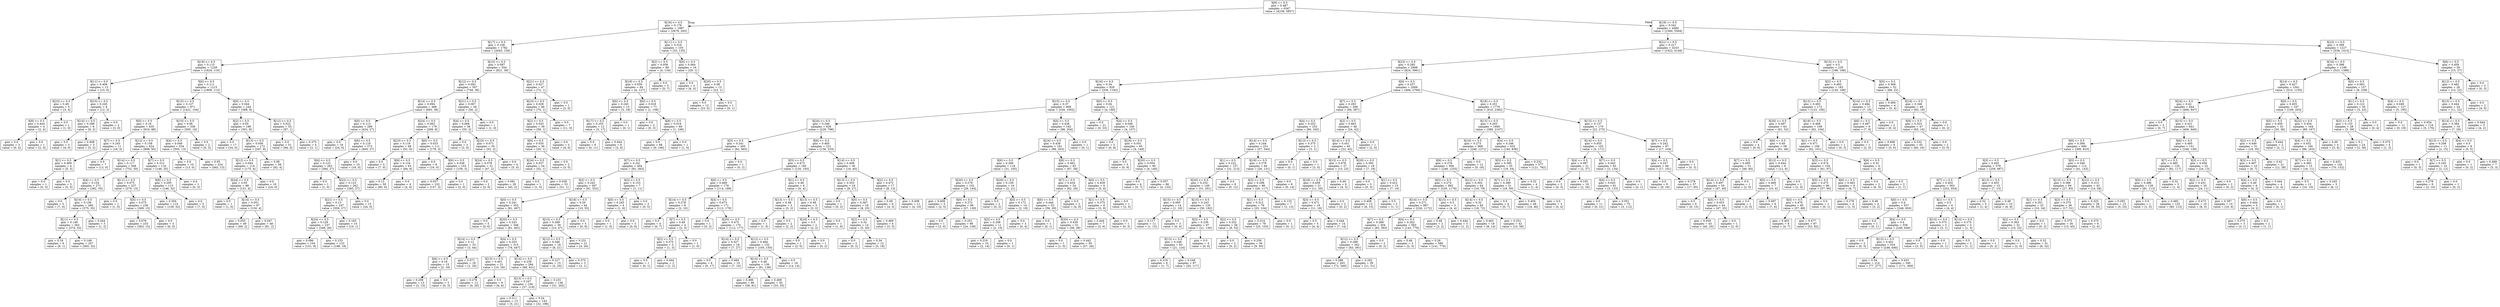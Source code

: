 digraph Tree {
node [shape=box] ;
0 [label="X[9] <= 0.5\ngini = 0.487\nsamples = 6347\nvalue = [4238, 5857]"] ;
1 [label="X[16] <= 0.5\ngini = 0.178\nsamples = 1887\nvalue = [2678, 293]"] ;
0 -> 1 [labeldistance=2.5, labelangle=45, headlabel="True"] ;
2 [label="X[17] <= 0.5\ngini = 0.106\nsamples = 1782\nvalue = [2645, 158]"] ;
1 -> 2 ;
3 [label="X[19] <= 0.5\ngini = 0.115\nsamples = 1228\nvalue = [1824, 119]"] ;
2 -> 3 ;
4 [label="X[11] <= 0.5\ngini = 0.408\nsamples = 13\nvalue = [15, 6]"] ;
3 -> 4 ;
5 [label="X[23] <= 0.5\ngini = 0.49\nsamples = 5\nvalue = [3, 4]"] ;
4 -> 5 ;
6 [label="X[8] <= 0.5\ngini = 0.444\nsamples = 4\nvalue = [2, 4]"] ;
5 -> 6 ;
7 [label="gini = 0.0\nsamples = 3\nvalue = [0, 4]"] ;
6 -> 7 ;
8 [label="gini = 0.0\nsamples = 1\nvalue = [2, 0]"] ;
6 -> 8 ;
9 [label="gini = 0.0\nsamples = 1\nvalue = [1, 0]"] ;
5 -> 9 ;
10 [label="X[15] <= 0.5\ngini = 0.245\nsamples = 8\nvalue = [12, 2]"] ;
4 -> 10 ;
11 [label="X[14] <= 0.5\ngini = 0.298\nsamples = 6\nvalue = [9, 2]"] ;
10 -> 11 ;
12 [label="gini = 0.0\nsamples = 3\nvalue = [4, 0]"] ;
11 -> 12 ;
13 [label="gini = 0.408\nsamples = 3\nvalue = [5, 2]"] ;
11 -> 13 ;
14 [label="gini = 0.0\nsamples = 2\nvalue = [3, 0]"] ;
10 -> 14 ;
15 [label="X[6] <= 0.5\ngini = 0.111\nsamples = 1215\nvalue = [1809, 113]"] ;
3 -> 15 ;
16 [label="X[15] <= 0.5\ngini = 0.127\nsamples = 971\nvalue = [1421, 104]"] ;
15 -> 16 ;
17 [label="X[0] <= 0.5\ngini = 0.16\nsamples = 635\nvalue = [916, 88]"] ;
16 -> 17 ;
18 [label="X[7] <= 0.5\ngini = 0.245\nsamples = 11\nvalue = [18, 3]"] ;
17 -> 18 ;
19 [label="X[1] <= 0.5\ngini = 0.469\nsamples = 4\nvalue = [5, 3]"] ;
18 -> 19 ;
20 [label="gini = 0.0\nsamples = 1\nvalue = [0, 3]"] ;
19 -> 20 ;
21 [label="gini = 0.0\nsamples = 3\nvalue = [5, 0]"] ;
19 -> 21 ;
22 [label="gini = 0.0\nsamples = 7\nvalue = [13, 0]"] ;
18 -> 22 ;
23 [label="X[12] <= 0.5\ngini = 0.158\nsamples = 624\nvalue = [898, 85]"] ;
17 -> 23 ;
24 [label="X[14] <= 0.5\ngini = 0.117\nsamples = 508\nvalue = [752, 50]"] ;
23 -> 24 ;
25 [label="X[4] <= 0.5\ngini = 0.154\nsamples = 271\nvalue = [382, 35]"] ;
24 -> 25 ;
26 [label="gini = 0.0\nsamples = 5\nvalue = [7, 0]"] ;
25 -> 26 ;
27 [label="X[10] <= 0.5\ngini = 0.156\nsamples = 266\nvalue = [375, 35]"] ;
25 -> 27 ;
28 [label="X[11] <= 0.5\ngini = 0.149\nsamples = 263\nvalue = [374, 33]"] ;
27 -> 28 ;
29 [label="gini = 0.18\nsamples = 6\nvalue = [9, 1]"] ;
28 -> 29 ;
30 [label="gini = 0.148\nsamples = 257\nvalue = [365, 32]"] ;
28 -> 30 ;
31 [label="gini = 0.444\nsamples = 3\nvalue = [1, 2]"] ;
27 -> 31 ;
32 [label="X[11] <= 0.5\ngini = 0.075\nsamples = 237\nvalue = [370, 15]"] ;
24 -> 32 ;
33 [label="gini = 0.0\nsamples = 1\nvalue = [1, 0]"] ;
32 -> 33 ;
34 [label="X[5] <= 0.5\ngini = 0.075\nsamples = 236\nvalue = [369, 15]"] ;
32 -> 34 ;
35 [label="gini = 0.076\nsamples = 233\nvalue = [363, 15]"] ;
34 -> 35 ;
36 [label="gini = 0.0\nsamples = 3\nvalue = [6, 0]"] ;
34 -> 36 ;
37 [label="X[7] <= 0.5\ngini = 0.312\nsamples = 116\nvalue = [146, 35]"] ;
23 -> 37 ;
38 [label="X[8] <= 0.5\ngini = 0.295\nsamples = 115\nvalue = [146, 32]"] ;
37 -> 38 ;
39 [label="gini = 0.304\nsamples = 110\nvalue = [139, 32]"] ;
38 -> 39 ;
40 [label="gini = 0.0\nsamples = 5\nvalue = [7, 0]"] ;
38 -> 40 ;
41 [label="gini = 0.0\nsamples = 1\nvalue = [0, 3]"] ;
37 -> 41 ;
42 [label="X[10] <= 0.5\ngini = 0.06\nsamples = 336\nvalue = [505, 16]"] ;
16 -> 42 ;
43 [label="X[4] <= 0.5\ngini = 0.049\nsamples = 334\nvalue = [505, 13]"] ;
42 -> 43 ;
44 [label="gini = 0.0\nsamples = 10\nvalue = [13, 0]"] ;
43 -> 44 ;
45 [label="gini = 0.05\nsamples = 324\nvalue = [492, 13]"] ;
43 -> 45 ;
46 [label="gini = 0.0\nsamples = 2\nvalue = [0, 3]"] ;
42 -> 46 ;
47 [label="X[0] <= 0.5\ngini = 0.044\nsamples = 244\nvalue = [388, 9]"] ;
15 -> 47 ;
48 [label="X[2] <= 0.5\ngini = 0.05\nsamples = 189\nvalue = [301, 8]"] ;
47 -> 48 ;
49 [label="gini = 0.0\nsamples = 17\nvalue = [34, 0]"] ;
48 -> 49 ;
50 [label="X[13] <= 0.5\ngini = 0.056\nsamples = 172\nvalue = [267, 8]"] ;
48 -> 50 ;
51 [label="X[12] <= 0.5\ngini = 0.044\nsamples = 114\nvalue = [175, 4]"] ;
50 -> 51 ;
52 [label="X[24] <= 0.5\ngini = 0.05\nsamples = 98\nvalue = [151, 4]"] ;
51 -> 52 ;
53 [label="gini = 0.0\nsamples = 1\nvalue = [1, 0]"] ;
52 -> 53 ;
54 [label="X[14] <= 0.5\ngini = 0.051\nsamples = 97\nvalue = [150, 4]"] ;
52 -> 54 ;
55 [label="gini = 0.055\nsamples = 49\nvalue = [69, 2]"] ;
54 -> 55 ;
56 [label="gini = 0.047\nsamples = 48\nvalue = [81, 2]"] ;
54 -> 56 ;
57 [label="gini = 0.0\nsamples = 16\nvalue = [24, 0]"] ;
51 -> 57 ;
58 [label="gini = 0.08\nsamples = 58\nvalue = [92, 4]"] ;
50 -> 58 ;
59 [label="X[12] <= 0.5\ngini = 0.022\nsamples = 55\nvalue = [87, 1]"] ;
47 -> 59 ;
60 [label="gini = 0.0\nsamples = 51\nvalue = [84, 0]"] ;
59 -> 60 ;
61 [label="gini = 0.375\nsamples = 4\nvalue = [3, 1]"] ;
59 -> 61 ;
62 [label="X[15] <= 0.5\ngini = 0.087\nsamples = 554\nvalue = [821, 39]"] ;
2 -> 62 ;
63 [label="X[12] <= 0.5\ngini = 0.092\nsamples = 507\nvalue = [749, 38]"] ;
62 -> 63 ;
64 [label="X[14] <= 0.5\ngini = 0.094\nsamples = 468\nvalue = [693, 36]"] ;
63 -> 64 ;
65 [label="X[0] <= 0.5\ngini = 0.113\nsamples = 289\nvalue = [424, 27]"] ;
64 -> 65 ;
66 [label="gini = 0.0\nsamples = 16\nvalue = [24, 0]"] ;
65 -> 66 ;
67 [label="X[6] <= 0.5\ngini = 0.118\nsamples = 273\nvalue = [400, 27]"] ;
65 -> 67 ;
68 [label="X[4] <= 0.5\ngini = 0.123\nsamples = 263\nvalue = [384, 27]"] ;
67 -> 68 ;
69 [label="gini = 0.0\nsamples = 1\nvalue = [1, 0]"] ;
68 -> 69 ;
70 [label="X[22] <= 0.5\ngini = 0.123\nsamples = 262\nvalue = [383, 27]"] ;
68 -> 70 ;
71 [label="X[21] <= 0.5\ngini = 0.13\nsamples = 247\nvalue = [359, 27]"] ;
70 -> 71 ;
72 [label="X[24] <= 0.5\ngini = 0.129\nsamples = 237\nvalue = [349, 26]"] ;
71 -> 72 ;
73 [label="gini = 0.096\nsamples = 104\nvalue = [151, 8]"] ;
72 -> 73 ;
74 [label="gini = 0.153\nsamples = 133\nvalue = [198, 18]"] ;
72 -> 74 ;
75 [label="gini = 0.165\nsamples = 10\nvalue = [10, 1]"] ;
71 -> 75 ;
76 [label="gini = 0.0\nsamples = 15\nvalue = [24, 0]"] ;
70 -> 76 ;
77 [label="gini = 0.0\nsamples = 10\nvalue = [16, 0]"] ;
67 -> 77 ;
78 [label="X[24] <= 0.5\ngini = 0.063\nsamples = 179\nvalue = [269, 9]"] ;
64 -> 78 ;
79 [label="X[23] <= 0.5\ngini = 0.116\nsamples = 68\nvalue = [91, 6]"] ;
78 -> 79 ;
80 [label="gini = 0.0\nsamples = 5\nvalue = [7, 0]"] ;
79 -> 80 ;
81 [label="X[6] <= 0.5\ngini = 0.124\nsamples = 63\nvalue = [84, 6]"] ;
79 -> 81 ;
82 [label="gini = 0.13\nsamples = 59\nvalue = [80, 6]"] ;
81 -> 82 ;
83 [label="gini = 0.0\nsamples = 4\nvalue = [4, 0]"] ;
81 -> 83 ;
84 [label="X[0] <= 0.5\ngini = 0.033\nsamples = 111\nvalue = [178, 3]"] ;
78 -> 84 ;
85 [label="gini = 0.0\nsamples = 8\nvalue = [19, 0]"] ;
84 -> 85 ;
86 [label="X[6] <= 0.5\ngini = 0.036\nsamples = 103\nvalue = [159, 3]"] ;
84 -> 86 ;
87 [label="gini = 0.037\nsamples = 102\nvalue = [157, 3]"] ;
86 -> 87 ;
88 [label="gini = 0.0\nsamples = 1\nvalue = [2, 0]"] ;
86 -> 88 ;
89 [label="X[21] <= 0.5\ngini = 0.067\nsamples = 39\nvalue = [56, 2]"] ;
63 -> 89 ;
90 [label="X[4] <= 0.5\ngini = 0.068\nsamples = 38\nvalue = [55, 2]"] ;
89 -> 90 ;
91 [label="gini = 0.0\nsamples = 3\nvalue = [3, 0]"] ;
90 -> 91 ;
92 [label="X[23] <= 0.5\ngini = 0.071\nsamples = 35\nvalue = [52, 2]"] ;
90 -> 92 ;
93 [label="X[24] <= 0.5\ngini = 0.078\nsamples = 31\nvalue = [47, 2]"] ;
92 -> 93 ;
94 [label="gini = 0.0\nsamples = 2\nvalue = [2, 0]"] ;
93 -> 94 ;
95 [label="gini = 0.081\nsamples = 29\nvalue = [45, 2]"] ;
93 -> 95 ;
96 [label="gini = 0.0\nsamples = 4\nvalue = [5, 0]"] ;
92 -> 96 ;
97 [label="gini = 0.0\nsamples = 1\nvalue = [1, 0]"] ;
89 -> 97 ;
98 [label="X[21] <= 0.5\ngini = 0.027\nsamples = 47\nvalue = [72, 1]"] ;
62 -> 98 ;
99 [label="X[23] <= 0.5\ngini = 0.028\nsamples = 46\nvalue = [70, 1]"] ;
98 -> 99 ;
100 [label="X[2] <= 0.5\ngini = 0.033\nsamples = 39\nvalue = [59, 1]"] ;
99 -> 100 ;
101 [label="X[6] <= 0.5\ngini = 0.035\nsamples = 36\nvalue = [55, 1]"] ;
100 -> 101 ;
102 [label="X[24] <= 0.5\ngini = 0.037\nsamples = 34\nvalue = [52, 1]"] ;
101 -> 102 ;
103 [label="gini = 0.0\nsamples = 1\nvalue = [1, 0]"] ;
102 -> 103 ;
104 [label="gini = 0.038\nsamples = 33\nvalue = [51, 1]"] ;
102 -> 104 ;
105 [label="gini = 0.0\nsamples = 2\nvalue = [3, 0]"] ;
101 -> 105 ;
106 [label="gini = 0.0\nsamples = 3\nvalue = [4, 0]"] ;
100 -> 106 ;
107 [label="gini = 0.0\nsamples = 7\nvalue = [11, 0]"] ;
99 -> 107 ;
108 [label="gini = 0.0\nsamples = 1\nvalue = [2, 0]"] ;
98 -> 108 ;
109 [label="X[11] <= 0.5\ngini = 0.316\nsamples = 105\nvalue = [33, 135]"] ;
1 -> 109 ;
110 [label="X[2] <= 0.5\ngini = 0.056\nsamples = 89\nvalue = [4, 134]"] ;
109 -> 110 ;
111 [label="X[19] <= 0.5\ngini = 0.059\nsamples = 84\nvalue = [4, 127]"] ;
110 -> 111 ;
112 [label="X[6] <= 0.5\ngini = 0.245\nsamples = 13\nvalue = [3, 18]"] ;
111 -> 112 ;
113 [label="X[17] <= 0.5\ngini = 0.255\nsamples = 12\nvalue = [3, 17]"] ;
112 -> 113 ;
114 [label="gini = 0.0\nsamples = 6\nvalue = [0, 11]"] ;
113 -> 114 ;
115 [label="gini = 0.444\nsamples = 6\nvalue = [3, 6]"] ;
113 -> 115 ;
116 [label="gini = 0.0\nsamples = 1\nvalue = [0, 1]"] ;
112 -> 116 ;
117 [label="X[0] <= 0.5\ngini = 0.018\nsamples = 71\nvalue = [1, 109]"] ;
111 -> 117 ;
118 [label="gini = 0.0\nsamples = 2\nvalue = [0, 3]"] ;
117 -> 118 ;
119 [label="X[8] <= 0.5\ngini = 0.019\nsamples = 69\nvalue = [1, 106]"] ;
117 -> 119 ;
120 [label="gini = 0.0\nsamples = 68\nvalue = [0, 106]"] ;
119 -> 120 ;
121 [label="gini = 0.0\nsamples = 1\nvalue = [1, 0]"] ;
119 -> 121 ;
122 [label="gini = 0.0\nsamples = 5\nvalue = [0, 7]"] ;
110 -> 122 ;
123 [label="X[0] <= 0.5\ngini = 0.064\nsamples = 16\nvalue = [29, 1]"] ;
109 -> 123 ;
124 [label="gini = 0.0\nsamples = 3\nvalue = [6, 0]"] ;
123 -> 124 ;
125 [label="X[20] <= 0.5\ngini = 0.08\nsamples = 13\nvalue = [23, 1]"] ;
123 -> 125 ;
126 [label="gini = 0.0\nsamples = 12\nvalue = [23, 0]"] ;
125 -> 126 ;
127 [label="gini = 0.0\nsamples = 1\nvalue = [0, 1]"] ;
125 -> 127 ;
128 [label="X[19] <= 0.5\ngini = 0.342\nsamples = 4460\nvalue = [1560, 5564]"] ;
0 -> 128 [labeldistance=2.5, labelangle=-45, headlabel="False"] ;
129 [label="X[21] <= 0.5\ngini = 0.317\nsamples = 3233\nvalue = [1022, 4149]"] ;
128 -> 129 ;
130 [label="X[23] <= 0.5\ngini = 0.285\nsamples = 2998\nvalue = [824, 3961]"] ;
129 -> 130 ;
131 [label="X[16] <= 0.5\ngini = 0.34\nsamples = 929\nvalue = [330, 1192]"] ;
130 -> 131 ;
132 [label="X[15] <= 0.5\ngini = 0.37\nsamples = 808\nvalue = [326, 1002]"] ;
131 -> 132 ;
133 [label="X[24] <= 0.5\ngini = 0.346\nsamples = 626\nvalue = [228, 798]"] ;
132 -> 133 ;
134 [label="X[5] <= 0.5\ngini = 0.241\nsamples = 405\nvalue = [92, 565]"] ;
133 -> 134 ;
135 [label="X[7] <= 0.5\ngini = 0.241\nsamples = 404\nvalue = [92, 563]"] ;
134 -> 135 ;
136 [label="X[2] <= 0.5\ngini = 0.243\nsamples = 397\nvalue = [91, 552]"] ;
135 -> 136 ;
137 [label="X[0] <= 0.5\ngini = 0.241\nsamples = 353\nvalue = [81, 497]"] ;
136 -> 137 ;
138 [label="gini = 0.0\nsamples = 5\nvalue = [0, 6]"] ;
137 -> 138 ;
139 [label="X[20] <= 0.5\ngini = 0.243\nsamples = 348\nvalue = [81, 491]"] ;
137 -> 139 ;
140 [label="X[14] <= 0.5\ngini = 0.12\nsamples = 33\nvalue = [3, 44]"] ;
139 -> 140 ;
141 [label="X[6] <= 0.5\ngini = 0.18\nsamples = 15\nvalue = [2, 18]"] ;
140 -> 141 ;
142 [label="gini = 0.208\nsamples = 13\nvalue = [2, 15]"] ;
141 -> 142 ;
143 [label="gini = 0.0\nsamples = 2\nvalue = [0, 3]"] ;
141 -> 143 ;
144 [label="gini = 0.071\nsamples = 18\nvalue = [1, 26]"] ;
140 -> 144 ;
145 [label="X[4] <= 0.5\ngini = 0.253\nsamples = 315\nvalue = [78, 447]"] ;
139 -> 145 ;
146 [label="X[13] <= 0.5\ngini = 0.401\nsamples = 21\nvalue = [10, 26]"] ;
145 -> 146 ;
147 [label="gini = 0.278\nsamples = 12\nvalue = [4, 20]"] ;
146 -> 147 ;
148 [label="gini = 0.5\nsamples = 9\nvalue = [6, 6]"] ;
146 -> 148 ;
149 [label="X[14] <= 0.5\ngini = 0.239\nsamples = 294\nvalue = [68, 421]"] ;
145 -> 149 ;
150 [label="X[13] <= 0.5\ngini = 0.247\nsamples = 156\nvalue = [37, 219]"] ;
149 -> 150 ;
151 [label="gini = 0.311\nsamples = 13\nvalue = [5, 21]"] ;
150 -> 151 ;
152 [label="gini = 0.24\nsamples = 143\nvalue = [32, 198]"] ;
150 -> 152 ;
153 [label="gini = 0.231\nsamples = 138\nvalue = [31, 202]"] ;
149 -> 153 ;
154 [label="X[18] <= 0.5\ngini = 0.26\nsamples = 44\nvalue = [10, 55]"] ;
136 -> 154 ;
155 [label="X[13] <= 0.5\ngini = 0.289\nsamples = 39\nvalue = [10, 47]"] ;
154 -> 155 ;
156 [label="X[12] <= 0.5\ngini = 0.346\nsamples = 18\nvalue = [6, 21]"] ;
155 -> 156 ;
157 [label="gini = 0.227\nsamples = 15\nvalue = [3, 20]"] ;
156 -> 157 ;
158 [label="gini = 0.375\nsamples = 3\nvalue = [3, 1]"] ;
156 -> 158 ;
159 [label="gini = 0.231\nsamples = 21\nvalue = [4, 26]"] ;
155 -> 159 ;
160 [label="gini = 0.0\nsamples = 5\nvalue = [0, 8]"] ;
154 -> 160 ;
161 [label="X[3] <= 0.5\ngini = 0.153\nsamples = 7\nvalue = [1, 11]"] ;
135 -> 161 ;
162 [label="X[0] <= 0.5\ngini = 0.245\nsamples = 4\nvalue = [1, 6]"] ;
161 -> 162 ;
163 [label="gini = 0.0\nsamples = 1\nvalue = [1, 0]"] ;
162 -> 163 ;
164 [label="gini = 0.0\nsamples = 3\nvalue = [0, 6]"] ;
162 -> 164 ;
165 [label="gini = 0.0\nsamples = 3\nvalue = [0, 5]"] ;
161 -> 165 ;
166 [label="gini = 0.0\nsamples = 1\nvalue = [0, 2]"] ;
134 -> 166 ;
167 [label="X[6] <= 0.5\ngini = 0.465\nsamples = 221\nvalue = [136, 233]"] ;
133 -> 167 ;
168 [label="X[5] <= 0.5\ngini = 0.473\nsamples = 185\nvalue = [120, 193]"] ;
167 -> 168 ;
169 [label="X[0] <= 0.5\ngini = 0.469\nsamples = 179\nvalue = [114, 189]"] ;
168 -> 169 ;
170 [label="X[14] <= 0.5\ngini = 0.278\nsamples = 8\nvalue = [2, 10]"] ;
169 -> 170 ;
171 [label="gini = 0.0\nsamples = 4\nvalue = [0, 7]"] ;
170 -> 171 ;
172 [label="X[7] <= 0.5\ngini = 0.48\nsamples = 4\nvalue = [2, 3]"] ;
170 -> 172 ;
173 [label="X[2] <= 0.5\ngini = 0.375\nsamples = 3\nvalue = [1, 3]"] ;
172 -> 173 ;
174 [label="gini = 0.0\nsamples = 1\nvalue = [0, 1]"] ;
173 -> 174 ;
175 [label="gini = 0.444\nsamples = 2\nvalue = [1, 2]"] ;
173 -> 175 ;
176 [label="gini = 0.0\nsamples = 1\nvalue = [1, 0]"] ;
172 -> 176 ;
177 [label="X[4] <= 0.5\ngini = 0.473\nsamples = 171\nvalue = [112, 179]"] ;
169 -> 177 ;
178 [label="gini = 0.0\nsamples = 1\nvalue = [0, 2]"] ;
177 -> 178 ;
179 [label="X[20] <= 0.5\ngini = 0.475\nsamples = 170\nvalue = [112, 177]"] ;
177 -> 179 ;
180 [label="X[14] <= 0.5\ngini = 0.327\nsamples = 18\nvalue = [7, 27]"] ;
179 -> 180 ;
181 [label="gini = 0.0\nsamples = 8\nvalue = [0, 17]"] ;
180 -> 181 ;
182 [label="gini = 0.484\nsamples = 10\nvalue = [7, 10]"] ;
180 -> 182 ;
183 [label="X[12] <= 0.5\ngini = 0.484\nsamples = 152\nvalue = [105, 150]"] ;
179 -> 183 ;
184 [label="X[14] <= 0.5\ngini = 0.48\nsamples = 136\nvalue = [91, 136]"] ;
183 -> 184 ;
185 [label="gini = 0.486\nsamples = 86\nvalue = [58, 81]"] ;
184 -> 185 ;
186 [label="gini = 0.469\nsamples = 50\nvalue = [33, 55]"] ;
184 -> 186 ;
187 [label="gini = 0.5\nsamples = 16\nvalue = [14, 14]"] ;
183 -> 187 ;
188 [label="X[1] <= 0.5\ngini = 0.48\nsamples = 6\nvalue = [6, 4]"] ;
168 -> 188 ;
189 [label="X[13] <= 0.5\ngini = 0.48\nsamples = 3\nvalue = [3, 2]"] ;
188 -> 189 ;
190 [label="gini = 0.0\nsamples = 1\nvalue = [1, 0]"] ;
189 -> 190 ;
191 [label="gini = 0.5\nsamples = 2\nvalue = [2, 2]"] ;
189 -> 191 ;
192 [label="X[13] <= 0.5\ngini = 0.48\nsamples = 3\nvalue = [3, 2]"] ;
188 -> 192 ;
193 [label="X[18] <= 0.5\ngini = 0.5\nsamples = 2\nvalue = [2, 2]"] ;
192 -> 193 ;
194 [label="gini = 0.0\nsamples = 1\nvalue = [2, 0]"] ;
193 -> 194 ;
195 [label="gini = 0.0\nsamples = 1\nvalue = [0, 2]"] ;
193 -> 195 ;
196 [label="gini = 0.0\nsamples = 1\nvalue = [1, 0]"] ;
192 -> 196 ;
197 [label="X[14] <= 0.5\ngini = 0.408\nsamples = 36\nvalue = [16, 40]"] ;
167 -> 197 ;
198 [label="X[13] <= 0.5\ngini = 0.353\nsamples = 19\nvalue = [8, 27]"] ;
197 -> 198 ;
199 [label="gini = 0.0\nsamples = 1\nvalue = [0, 2]"] ;
198 -> 199 ;
200 [label="X[0] <= 0.5\ngini = 0.367\nsamples = 18\nvalue = [8, 25]"] ;
198 -> 200 ;
201 [label="X[2] <= 0.5\ngini = 0.32\nsamples = 14\nvalue = [5, 20]"] ;
200 -> 201 ;
202 [label="gini = 0.0\nsamples = 2\nvalue = [0, 2]"] ;
201 -> 202 ;
203 [label="gini = 0.34\nsamples = 12\nvalue = [5, 18]"] ;
201 -> 203 ;
204 [label="gini = 0.469\nsamples = 4\nvalue = [3, 5]"] ;
200 -> 204 ;
205 [label="X[2] <= 0.5\ngini = 0.472\nsamples = 17\nvalue = [8, 13]"] ;
197 -> 205 ;
206 [label="gini = 0.49\nsamples = 6\nvalue = [4, 3]"] ;
205 -> 206 ;
207 [label="gini = 0.408\nsamples = 11\nvalue = [4, 10]"] ;
205 -> 207 ;
208 [label="X[5] <= 0.5\ngini = 0.438\nsamples = 182\nvalue = [98, 204]"] ;
132 -> 208 ;
209 [label="X[24] <= 0.5\ngini = 0.439\nsamples = 181\nvalue = [98, 203]"] ;
208 -> 209 ;
210 [label="X[6] <= 0.5\ngini = 0.266\nsamples = 118\nvalue = [31, 165]"] ;
209 -> 210 ;
211 [label="X[20] <= 0.5\ngini = 0.279\nsamples = 102\nvalue = [29, 144]"] ;
210 -> 211 ;
212 [label="gini = 0.408\nsamples = 3\nvalue = [2, 5]"] ;
211 -> 212 ;
213 [label="X[0] <= 0.5\ngini = 0.272\nsamples = 99\nvalue = [27, 139]"] ;
211 -> 213 ;
214 [label="gini = 0.0\nsamples = 1\nvalue = [3, 0]"] ;
213 -> 214 ;
215 [label="gini = 0.251\nsamples = 98\nvalue = [24, 139]"] ;
213 -> 215 ;
216 [label="X[20] <= 0.5\ngini = 0.159\nsamples = 16\nvalue = [2, 21]"] ;
210 -> 216 ;
217 [label="gini = 0.0\nsamples = 2\nvalue = [0, 2]"] ;
216 -> 217 ;
218 [label="X[0] <= 0.5\ngini = 0.172\nsamples = 14\nvalue = [2, 19]"] ;
216 -> 218 ;
219 [label="X[3] <= 0.5\ngini = 0.208\nsamples = 11\nvalue = [2, 15]"] ;
218 -> 219 ;
220 [label="gini = 0.219\nsamples = 10\nvalue = [2, 14]"] ;
219 -> 220 ;
221 [label="gini = 0.0\nsamples = 1\nvalue = [0, 1]"] ;
219 -> 221 ;
222 [label="gini = 0.0\nsamples = 3\nvalue = [0, 4]"] ;
218 -> 222 ;
223 [label="X[6] <= 0.5\ngini = 0.462\nsamples = 63\nvalue = [67, 38]"] ;
209 -> 223 ;
224 [label="X[7] <= 0.5\ngini = 0.434\nsamples = 54\nvalue = [62, 29]"] ;
223 -> 224 ;
225 [label="X[0] <= 0.5\ngini = 0.444\nsamples = 52\nvalue = [58, 29]"] ;
224 -> 225 ;
226 [label="gini = 0.0\nsamples = 1\nvalue = [0, 1]"] ;
225 -> 226 ;
227 [label="X[20] <= 0.5\ngini = 0.439\nsamples = 51\nvalue = [58, 28]"] ;
225 -> 227 ;
228 [label="gini = 0.0\nsamples = 1\nvalue = [1, 0]"] ;
227 -> 228 ;
229 [label="gini = 0.442\nsamples = 50\nvalue = [57, 28]"] ;
227 -> 229 ;
230 [label="gini = 0.0\nsamples = 2\nvalue = [4, 0]"] ;
224 -> 230 ;
231 [label="X[0] <= 0.5\ngini = 0.459\nsamples = 9\nvalue = [5, 9]"] ;
223 -> 231 ;
232 [label="X[1] <= 0.5\ngini = 0.375\nsamples = 8\nvalue = [3, 9]"] ;
231 -> 232 ;
233 [label="gini = 0.444\nsamples = 7\nvalue = [3, 6]"] ;
232 -> 233 ;
234 [label="gini = 0.0\nsamples = 1\nvalue = [0, 3]"] ;
232 -> 234 ;
235 [label="gini = 0.0\nsamples = 1\nvalue = [2, 0]"] ;
231 -> 235 ;
236 [label="gini = 0.0\nsamples = 1\nvalue = [0, 1]"] ;
208 -> 236 ;
237 [label="X[0] <= 0.5\ngini = 0.04\nsamples = 121\nvalue = [4, 190]"] ;
131 -> 237 ;
238 [label="gini = 0.0\nsamples = 21\nvalue = [0, 33]"] ;
237 -> 238 ;
239 [label="X[4] <= 0.5\ngini = 0.048\nsamples = 100\nvalue = [4, 157]"] ;
237 -> 239 ;
240 [label="gini = 0.0\nsamples = 5\nvalue = [0, 8]"] ;
239 -> 240 ;
241 [label="X[24] <= 0.5\ngini = 0.051\nsamples = 95\nvalue = [4, 149]"] ;
239 -> 241 ;
242 [label="gini = 0.0\nsamples = 5\nvalue = [0, 9]"] ;
241 -> 242 ;
243 [label="X[20] <= 0.5\ngini = 0.054\nsamples = 90\nvalue = [4, 140]"] ;
241 -> 243 ;
244 [label="gini = 0.0\nsamples = 4\nvalue = [0, 7]"] ;
243 -> 244 ;
245 [label="gini = 0.057\nsamples = 86\nvalue = [4, 133]"] ;
243 -> 245 ;
246 [label="X[0] <= 0.5\ngini = 0.257\nsamples = 2069\nvalue = [494, 2769]"] ;
130 -> 246 ;
247 [label="X[7] <= 0.5\ngini = 0.293\nsamples = 299\nvalue = [84, 387]"] ;
246 -> 247 ;
248 [label="X[4] <= 0.5\ngini = 0.252\nsamples = 253\nvalue = [60, 345]"] ;
247 -> 248 ;
249 [label="X[14] <= 0.5\ngini = 0.244\nsamples = 251\nvalue = [57, 344]"] ;
248 -> 249 ;
250 [label="X[1] <= 0.5\ngini = 0.222\nsamples = 157\nvalue = [31, 213]"] ;
249 -> 250 ;
251 [label="X[20] <= 0.5\ngini = 0.232\nsamples = 149\nvalue = [31, 201]"] ;
250 -> 251 ;
252 [label="X[15] <= 0.5\ngini = 0.095\nsamples = 14\nvalue = [1, 19]"] ;
251 -> 252 ;
253 [label="gini = 0.117\nsamples = 11\nvalue = [1, 15]"] ;
252 -> 253 ;
254 [label="gini = 0.0\nsamples = 3\nvalue = [0, 4]"] ;
252 -> 254 ;
255 [label="X[15] <= 0.5\ngini = 0.243\nsamples = 135\nvalue = [30, 182]"] ;
251 -> 255 ;
256 [label="X[3] <= 0.5\ngini = 0.239\nsamples = 97\nvalue = [21, 130]"] ;
255 -> 256 ;
257 [label="X[13] <= 0.5\ngini = 0.248\nsamples = 93\nvalue = [21, 124]"] ;
256 -> 257 ;
258 [label="gini = 0.219\nsamples = 6\nvalue = [1, 7]"] ;
257 -> 258 ;
259 [label="gini = 0.249\nsamples = 87\nvalue = [20, 117]"] ;
257 -> 259 ;
260 [label="gini = 0.0\nsamples = 4\nvalue = [0, 6]"] ;
256 -> 260 ;
261 [label="X[2] <= 0.5\ngini = 0.252\nsamples = 38\nvalue = [9, 52]"] ;
255 -> 261 ;
262 [label="gini = 0.0\nsamples = 2\nvalue = [0, 2]"] ;
261 -> 262 ;
263 [label="gini = 0.259\nsamples = 36\nvalue = [9, 50]"] ;
261 -> 263 ;
264 [label="gini = 0.0\nsamples = 8\nvalue = [0, 12]"] ;
250 -> 264 ;
265 [label="X[18] <= 0.5\ngini = 0.276\nsamples = 94\nvalue = [26, 131]"] ;
249 -> 265 ;
266 [label="X[3] <= 0.5\ngini = 0.298\nsamples = 86\nvalue = [26, 117]"] ;
265 -> 266 ;
267 [label="X[1] <= 0.5\ngini = 0.312\nsamples = 79\nvalue = [25, 104]"] ;
266 -> 267 ;
268 [label="gini = 0.314\nsamples = 78\nvalue = [25, 103]"] ;
267 -> 268 ;
269 [label="gini = 0.0\nsamples = 1\nvalue = [0, 1]"] ;
267 -> 269 ;
270 [label="gini = 0.133\nsamples = 7\nvalue = [1, 13]"] ;
266 -> 270 ;
271 [label="gini = 0.0\nsamples = 8\nvalue = [0, 14]"] ;
265 -> 271 ;
272 [label="X[13] <= 0.5\ngini = 0.375\nsamples = 2\nvalue = [3, 1]"] ;
248 -> 272 ;
273 [label="gini = 0.0\nsamples = 1\nvalue = [0, 1]"] ;
272 -> 273 ;
274 [label="gini = 0.0\nsamples = 1\nvalue = [3, 0]"] ;
272 -> 274 ;
275 [label="X[2] <= 0.5\ngini = 0.463\nsamples = 46\nvalue = [24, 42]"] ;
247 -> 275 ;
276 [label="X[14] <= 0.5\ngini = 0.451\nsamples = 45\nvalue = [22, 42]"] ;
275 -> 276 ;
277 [label="X[15] <= 0.5\ngini = 0.478\nsamples = 27\nvalue = [15, 23]"] ;
276 -> 277 ;
278 [label="X[18] <= 0.5\ngini = 0.458\nsamples = 21\nvalue = [11, 20]"] ;
277 -> 278 ;
279 [label="X[3] <= 0.5\ngini = 0.471\nsamples = 19\nvalue = [11, 18]"] ;
278 -> 279 ;
280 [label="gini = 0.5\nsamples = 5\nvalue = [4, 4]"] ;
279 -> 280 ;
281 [label="gini = 0.444\nsamples = 14\nvalue = [7, 14]"] ;
279 -> 281 ;
282 [label="gini = 0.0\nsamples = 2\nvalue = [0, 2]"] ;
278 -> 282 ;
283 [label="gini = 0.49\nsamples = 6\nvalue = [4, 3]"] ;
277 -> 283 ;
284 [label="X[20] <= 0.5\ngini = 0.393\nsamples = 18\nvalue = [7, 19]"] ;
276 -> 284 ;
285 [label="gini = 0.0\nsamples = 3\nvalue = [0, 3]"] ;
284 -> 285 ;
286 [label="X[1] <= 0.5\ngini = 0.423\nsamples = 15\nvalue = [7, 16]"] ;
284 -> 286 ;
287 [label="gini = 0.408\nsamples = 13\nvalue = [6, 15]"] ;
286 -> 287 ;
288 [label="gini = 0.5\nsamples = 2\nvalue = [1, 1]"] ;
286 -> 288 ;
289 [label="gini = 0.0\nsamples = 1\nvalue = [2, 0]"] ;
275 -> 289 ;
290 [label="X[18] <= 0.5\ngini = 0.251\nsamples = 1770\nvalue = [410, 2382]"] ;
246 -> 290 ;
291 [label="X[13] <= 0.5\ngini = 0.263\nsamples = 1600\nvalue = [388, 2107]"] ;
290 -> 291 ;
292 [label="X[16] <= 0.5\ngini = 0.273\nsamples = 968\nvalue = [248, 1271]"] ;
291 -> 292 ;
293 [label="X[6] <= 0.5\ngini = 0.276\nsamples = 956\nvalue = [248, 1255]"] ;
292 -> 293 ;
294 [label="X[5] <= 0.5\ngini = 0.274\nsamples = 892\nvalue = [230, 1176]"] ;
293 -> 294 ;
295 [label="X[14] <= 0.5\ngini = 0.271\nsamples = 887\nvalue = [226, 1172]"] ;
294 -> 295 ;
296 [label="X[7] <= 0.5\ngini = 0.288\nsamples = 304\nvalue = [83, 393]"] ;
295 -> 296 ;
297 [label="X[12] <= 0.5\ngini = 0.289\nsamples = 302\nvalue = [83, 391]"] ;
296 -> 297 ;
298 [label="gini = 0.288\nsamples = 263\nvalue = [72, 340]"] ;
297 -> 298 ;
299 [label="gini = 0.292\nsamples = 39\nvalue = [11, 51]"] ;
297 -> 299 ;
300 [label="gini = 0.0\nsamples = 2\nvalue = [0, 2]"] ;
296 -> 300 ;
301 [label="X[4] <= 0.5\ngini = 0.262\nsamples = 583\nvalue = [143, 779]"] ;
295 -> 301 ;
302 [label="gini = 0.48\nsamples = 3\nvalue = [2, 3]"] ;
301 -> 302 ;
303 [label="gini = 0.26\nsamples = 580\nvalue = [141, 776]"] ;
301 -> 303 ;
304 [label="X[15] <= 0.5\ngini = 0.5\nsamples = 5\nvalue = [4, 4]"] ;
294 -> 304 ;
305 [label="gini = 0.48\nsamples = 2\nvalue = [3, 2]"] ;
304 -> 305 ;
306 [label="gini = 0.444\nsamples = 3\nvalue = [1, 2]"] ;
304 -> 306 ;
307 [label="X[12] <= 0.5\ngini = 0.302\nsamples = 64\nvalue = [18, 79]"] ;
293 -> 307 ;
308 [label="X[14] <= 0.5\ngini = 0.32\nsamples = 60\nvalue = [18, 72]"] ;
307 -> 308 ;
309 [label="gini = 0.463\nsamples = 18\nvalue = [8, 14]"] ;
308 -> 309 ;
310 [label="gini = 0.251\nsamples = 42\nvalue = [10, 58]"] ;
308 -> 310 ;
311 [label="gini = 0.0\nsamples = 4\nvalue = [0, 7]"] ;
307 -> 311 ;
312 [label="gini = 0.0\nsamples = 12\nvalue = [0, 16]"] ;
292 -> 312 ;
313 [label="X[4] <= 0.5\ngini = 0.246\nsamples = 632\nvalue = [140, 836]"] ;
291 -> 313 ;
314 [label="X[5] <= 0.5\ngini = 0.385\nsamples = 55\nvalue = [19, 54]"] ;
313 -> 314 ;
315 [label="X[7] <= 0.5\ngini = 0.389\nsamples = 51\nvalue = [18, 50]"] ;
314 -> 315 ;
316 [label="gini = 0.404\nsamples = 48\nvalue = [18, 46]"] ;
315 -> 316 ;
317 [label="gini = 0.0\nsamples = 3\nvalue = [0, 4]"] ;
315 -> 317 ;
318 [label="gini = 0.32\nsamples = 4\nvalue = [1, 4]"] ;
314 -> 318 ;
319 [label="gini = 0.232\nsamples = 577\nvalue = [121, 782]"] ;
313 -> 319 ;
320 [label="X[13] <= 0.5\ngini = 0.137\nsamples = 170\nvalue = [22, 275]"] ;
290 -> 320 ;
321 [label="X[14] <= 0.5\ngini = 0.055\nsamples = 103\nvalue = [5, 171]"] ;
320 -> 321 ;
322 [label="X[4] <= 0.5\ngini = 0.097\nsamples = 21\nvalue = [2, 37]"] ;
321 -> 322 ;
323 [label="gini = 0.0\nsamples = 3\nvalue = [0, 3]"] ;
322 -> 323 ;
324 [label="gini = 0.105\nsamples = 18\nvalue = [2, 34]"] ;
322 -> 324 ;
325 [label="X[7] <= 0.5\ngini = 0.043\nsamples = 82\nvalue = [3, 134]"] ;
321 -> 325 ;
326 [label="X[4] <= 0.5\ngini = 0.043\nsamples = 81\nvalue = [3, 133]"] ;
325 -> 326 ;
327 [label="gini = 0.0\nsamples = 11\nvalue = [0, 21]"] ;
326 -> 327 ;
328 [label="gini = 0.051\nsamples = 70\nvalue = [3, 112]"] ;
326 -> 328 ;
329 [label="gini = 0.0\nsamples = 1\nvalue = [0, 1]"] ;
325 -> 329 ;
330 [label="X[7] <= 0.5\ngini = 0.242\nsamples = 67\nvalue = [17, 104]"] ;
320 -> 330 ;
331 [label="X[4] <= 0.5\ngini = 0.247\nsamples = 66\nvalue = [17, 101]"] ;
330 -> 331 ;
332 [label="gini = 0.0\nsamples = 9\nvalue = [0, 16]"] ;
331 -> 332 ;
333 [label="gini = 0.278\nsamples = 57\nvalue = [17, 85]"] ;
331 -> 333 ;
334 [label="gini = 0.0\nsamples = 1\nvalue = [0, 3]"] ;
330 -> 334 ;
335 [label="X[15] <= 0.5\ngini = 0.5\nsamples = 235\nvalue = [198, 188]"] ;
129 -> 335 ;
336 [label="X[2] <= 0.5\ngini = 0.493\nsamples = 183\nvalue = [130, 166]"] ;
335 -> 336 ;
337 [label="X[13] <= 0.5\ngini = 0.493\nsamples = 172\nvalue = [123, 156]"] ;
336 -> 337 ;
338 [label="X[20] <= 0.5\ngini = 0.497\nsamples = 63\nvalue = [61, 52]"] ;
337 -> 338 ;
339 [label="gini = 0.0\nsamples = 4\nvalue = [0, 6]"] ;
338 -> 339 ;
340 [label="X[6] <= 0.5\ngini = 0.49\nsamples = 59\nvalue = [61, 46]"] ;
338 -> 340 ;
341 [label="X[7] <= 0.5\ngini = 0.495\nsamples = 51\nvalue = [49, 40]"] ;
340 -> 341 ;
342 [label="X[14] <= 0.5\ngini = 0.497\nsamples = 50\nvalue = [47, 40]"] ;
341 -> 342 ;
343 [label="gini = 0.0\nsamples = 6\nvalue = [0, 15]"] ;
342 -> 343 ;
344 [label="X[5] <= 0.5\ngini = 0.453\nsamples = 44\nvalue = [47, 25]"] ;
342 -> 344 ;
345 [label="gini = 0.459\nsamples = 43\nvalue = [45, 25]"] ;
344 -> 345 ;
346 [label="gini = 0.0\nsamples = 1\nvalue = [2, 0]"] ;
344 -> 346 ;
347 [label="gini = 0.0\nsamples = 1\nvalue = [2, 0]"] ;
341 -> 347 ;
348 [label="X[12] <= 0.5\ngini = 0.444\nsamples = 8\nvalue = [12, 6]"] ;
340 -> 348 ;
349 [label="X[0] <= 0.5\ngini = 0.469\nsamples = 7\nvalue = [10, 6]"] ;
348 -> 349 ;
350 [label="gini = 0.0\nsamples = 1\nvalue = [3, 0]"] ;
349 -> 350 ;
351 [label="gini = 0.497\nsamples = 6\nvalue = [7, 6]"] ;
349 -> 351 ;
352 [label="gini = 0.0\nsamples = 1\nvalue = [2, 0]"] ;
348 -> 352 ;
353 [label="X[18] <= 0.5\ngini = 0.468\nsamples = 109\nvalue = [62, 104]"] ;
337 -> 353 ;
354 [label="X[1] <= 0.5\ngini = 0.471\nsamples = 108\nvalue = [62, 101]"] ;
353 -> 354 ;
355 [label="X[3] <= 0.5\ngini = 0.474\nsamples = 104\nvalue = [61, 97]"] ;
354 -> 355 ;
356 [label="X[5] <= 0.5\ngini = 0.475\nsamples = 96\nvalue = [57, 90]"] ;
355 -> 356 ;
357 [label="X[4] <= 0.5\ngini = 0.476\nsamples = 95\nvalue = [57, 89]"] ;
356 -> 357 ;
358 [label="gini = 0.463\nsamples = 8\nvalue = [4, 7]"] ;
357 -> 358 ;
359 [label="gini = 0.477\nsamples = 87\nvalue = [53, 82]"] ;
357 -> 359 ;
360 [label="gini = 0.0\nsamples = 1\nvalue = [0, 1]"] ;
356 -> 360 ;
361 [label="X[6] <= 0.5\ngini = 0.463\nsamples = 8\nvalue = [4, 7]"] ;
355 -> 361 ;
362 [label="gini = 0.278\nsamples = 4\nvalue = [1, 5]"] ;
361 -> 362 ;
363 [label="gini = 0.48\nsamples = 4\nvalue = [3, 2]"] ;
361 -> 363 ;
364 [label="X[6] <= 0.5\ngini = 0.32\nsamples = 4\nvalue = [1, 4]"] ;
354 -> 364 ;
365 [label="gini = 0.0\nsamples = 2\nvalue = [0, 3]"] ;
364 -> 365 ;
366 [label="gini = 0.5\nsamples = 2\nvalue = [1, 1]"] ;
364 -> 366 ;
367 [label="gini = 0.0\nsamples = 1\nvalue = [0, 3]"] ;
353 -> 367 ;
368 [label="X[14] <= 0.5\ngini = 0.484\nsamples = 11\nvalue = [7, 10]"] ;
336 -> 368 ;
369 [label="X[6] <= 0.5\ngini = 0.497\nsamples = 9\nvalue = [7, 6]"] ;
368 -> 369 ;
370 [label="gini = 0.0\nsamples = 1\nvalue = [2, 0]"] ;
369 -> 370 ;
371 [label="gini = 0.496\nsamples = 8\nvalue = [5, 6]"] ;
369 -> 371 ;
372 [label="gini = 0.0\nsamples = 2\nvalue = [0, 4]"] ;
368 -> 372 ;
373 [label="X[0] <= 0.5\ngini = 0.369\nsamples = 52\nvalue = [68, 22]"] ;
335 -> 373 ;
374 [label="gini = 0.494\nsamples = 4\nvalue = [5, 4]"] ;
373 -> 374 ;
375 [label="X[18] <= 0.5\ngini = 0.346\nsamples = 48\nvalue = [63, 18]"] ;
373 -> 375 ;
376 [label="X[6] <= 0.5\ngini = 0.323\nsamples = 47\nvalue = [63, 16]"] ;
375 -> 376 ;
377 [label="gini = 0.332\nsamples = 45\nvalue = [60, 16]"] ;
376 -> 377 ;
378 [label="gini = 0.0\nsamples = 2\nvalue = [3, 0]"] ;
376 -> 378 ;
379 [label="gini = 0.0\nsamples = 1\nvalue = [0, 2]"] ;
375 -> 379 ;
380 [label="X[23] <= 0.5\ngini = 0.399\nsamples = 1227\nvalue = [538, 1415]"] ;
128 -> 380 ;
381 [label="X[16] <= 0.5\ngini = 0.398\nsamples = 1198\nvalue = [523, 1388]"] ;
380 -> 381 ;
382 [label="X[14] <= 0.5\ngini = 0.427\nsamples = 1041\nvalue = [515, 1150]"] ;
381 -> 382 ;
383 [label="X[24] <= 0.5\ngini = 0.42\nsamples = 844\nvalue = [406, 947]"] ;
382 -> 383 ;
384 [label="gini = 0.0\nsamples = 3\nvalue = [0, 7]"] ;
383 -> 384 ;
385 [label="X[15] <= 0.5\ngini = 0.421\nsamples = 841\nvalue = [406, 940]"] ;
383 -> 385 ;
386 [label="X[6] <= 0.5\ngini = 0.394\nsamples = 690\nvalue = [300, 810]"] ;
385 -> 386 ;
387 [label="X[3] <= 0.5\ngini = 0.403\nsamples = 578\nvalue = [259, 667]"] ;
386 -> 387 ;
388 [label="X[7] <= 0.5\ngini = 0.402\nsamples = 563\nvalue = [252, 654]"] ;
387 -> 388 ;
389 [label="X[0] <= 0.5\ngini = 0.4\nsamples = 557\nvalue = [248, 650]"] ;
388 -> 389 ;
390 [label="gini = 0.0\nsamples = 1\nvalue = [0, 1]"] ;
389 -> 390 ;
391 [label="X[4] <= 0.5\ngini = 0.4\nsamples = 556\nvalue = [248, 649]"] ;
389 -> 391 ;
392 [label="gini = 0.0\nsamples = 2\nvalue = [0, 3]"] ;
391 -> 392 ;
393 [label="X[13] <= 0.5\ngini = 0.401\nsamples = 554\nvalue = [248, 646]"] ;
391 -> 393 ;
394 [label="gini = 0.34\nsamples = 214\nvalue = [77, 277]"] ;
393 -> 394 ;
395 [label="gini = 0.433\nsamples = 340\nvalue = [171, 369]"] ;
393 -> 395 ;
396 [label="X[1] <= 0.5\ngini = 0.5\nsamples = 6\nvalue = [4, 4]"] ;
388 -> 396 ;
397 [label="X[13] <= 0.5\ngini = 0.375\nsamples = 3\nvalue = [3, 1]"] ;
396 -> 397 ;
398 [label="gini = 0.0\nsamples = 2\nvalue = [3, 0]"] ;
397 -> 398 ;
399 [label="gini = 0.0\nsamples = 1\nvalue = [0, 1]"] ;
397 -> 399 ;
400 [label="X[13] <= 0.5\ngini = 0.375\nsamples = 3\nvalue = [1, 3]"] ;
396 -> 400 ;
401 [label="gini = 0.5\nsamples = 2\nvalue = [1, 1]"] ;
400 -> 401 ;
402 [label="gini = 0.0\nsamples = 1\nvalue = [0, 2]"] ;
400 -> 402 ;
403 [label="X[13] <= 0.5\ngini = 0.455\nsamples = 15\nvalue = [7, 13]"] ;
387 -> 403 ;
404 [label="gini = 0.32\nsamples = 5\nvalue = [1, 4]"] ;
403 -> 404 ;
405 [label="gini = 0.48\nsamples = 10\nvalue = [6, 9]"] ;
403 -> 405 ;
406 [label="X[0] <= 0.5\ngini = 0.346\nsamples = 112\nvalue = [41, 143]"] ;
386 -> 406 ;
407 [label="X[13] <= 0.5\ngini = 0.366\nsamples = 69\nvalue = [27, 85]"] ;
406 -> 407 ;
408 [label="X[1] <= 0.5\ngini = 0.351\nsamples = 33\nvalue = [10, 34]"] ;
407 -> 408 ;
409 [label="X[2] <= 0.5\ngini = 0.363\nsamples = 32\nvalue = [10, 32]"] ;
408 -> 409 ;
410 [label="gini = 0.0\nsamples = 1\nvalue = [2, 0]"] ;
409 -> 410 ;
411 [label="gini = 0.32\nsamples = 31\nvalue = [8, 32]"] ;
409 -> 411 ;
412 [label="gini = 0.0\nsamples = 1\nvalue = [0, 2]"] ;
408 -> 412 ;
413 [label="X[3] <= 0.5\ngini = 0.375\nsamples = 36\nvalue = [17, 51]"] ;
407 -> 413 ;
414 [label="gini = 0.375\nsamples = 30\nvalue = [15, 45]"] ;
413 -> 414 ;
415 [label="gini = 0.375\nsamples = 6\nvalue = [2, 6]"] ;
413 -> 415 ;
416 [label="X[12] <= 0.5\ngini = 0.313\nsamples = 43\nvalue = [14, 58]"] ;
406 -> 416 ;
417 [label="gini = 0.325\nsamples = 28\nvalue = [9, 35]"] ;
416 -> 417 ;
418 [label="gini = 0.293\nsamples = 15\nvalue = [5, 23]"] ;
416 -> 418 ;
419 [label="X[6] <= 0.5\ngini = 0.495\nsamples = 151\nvalue = [106, 130]"] ;
385 -> 419 ;
420 [label="X[7] <= 0.5\ngini = 0.485\nsamples = 129\nvalue = [82, 117]"] ;
419 -> 420 ;
421 [label="X[0] <= 0.5\ngini = 0.486\nsamples = 126\nvalue = [81, 113]"] ;
420 -> 421 ;
422 [label="gini = 0.0\nsamples = 1\nvalue = [1, 0]"] ;
421 -> 422 ;
423 [label="gini = 0.485\nsamples = 125\nvalue = [80, 113]"] ;
421 -> 423 ;
424 [label="gini = 0.32\nsamples = 3\nvalue = [1, 4]"] ;
420 -> 424 ;
425 [label="X[3] <= 0.5\ngini = 0.456\nsamples = 22\nvalue = [24, 13]"] ;
419 -> 425 ;
426 [label="X[2] <= 0.5\ngini = 0.431\nsamples = 20\nvalue = [24, 11]"] ;
425 -> 426 ;
427 [label="gini = 0.473\nsamples = 10\nvalue = [8, 5]"] ;
426 -> 427 ;
428 [label="gini = 0.397\nsamples = 10\nvalue = [16, 6]"] ;
426 -> 428 ;
429 [label="gini = 0.0\nsamples = 2\nvalue = [0, 2]"] ;
425 -> 429 ;
430 [label="X[0] <= 0.5\ngini = 0.455\nsamples = 197\nvalue = [109, 203]"] ;
382 -> 430 ;
431 [label="X[5] <= 0.5\ngini = 0.459\nsamples = 33\nvalue = [20, 36]"] ;
430 -> 431 ;
432 [label="X[2] <= 0.5\ngini = 0.449\nsamples = 31\nvalue = [18, 35]"] ;
431 -> 432 ;
433 [label="X[3] <= 0.5\ngini = 0.497\nsamples = 10\nvalue = [6, 7]"] ;
432 -> 433 ;
434 [label="X[4] <= 0.5\ngini = 0.49\nsamples = 6\nvalue = [4, 3]"] ;
433 -> 434 ;
435 [label="X[6] <= 0.5\ngini = 0.444\nsamples = 5\nvalue = [4, 2]"] ;
434 -> 435 ;
436 [label="gini = 0.375\nsamples = 3\nvalue = [3, 1]"] ;
435 -> 436 ;
437 [label="gini = 0.5\nsamples = 2\nvalue = [1, 1]"] ;
435 -> 437 ;
438 [label="gini = 0.0\nsamples = 1\nvalue = [0, 1]"] ;
434 -> 438 ;
439 [label="gini = 0.444\nsamples = 4\nvalue = [2, 4]"] ;
433 -> 439 ;
440 [label="gini = 0.42\nsamples = 21\nvalue = [12, 28]"] ;
432 -> 440 ;
441 [label="gini = 0.444\nsamples = 2\nvalue = [2, 1]"] ;
431 -> 441 ;
442 [label="X[22] <= 0.5\ngini = 0.454\nsamples = 164\nvalue = [89, 167]"] ;
430 -> 442 ;
443 [label="X[4] <= 0.5\ngini = 0.452\nsamples = 160\nvalue = [86, 163]"] ;
442 -> 443 ;
444 [label="X[7] <= 0.5\ngini = 0.483\nsamples = 15\nvalue = [16, 11]"] ;
443 -> 444 ;
445 [label="gini = 0.5\nsamples = 12\nvalue = [10, 10]"] ;
444 -> 445 ;
446 [label="gini = 0.245\nsamples = 3\nvalue = [6, 1]"] ;
444 -> 446 ;
447 [label="gini = 0.432\nsamples = 145\nvalue = [70, 152]"] ;
443 -> 447 ;
448 [label="gini = 0.49\nsamples = 4\nvalue = [3, 4]"] ;
442 -> 448 ;
449 [label="X[0] <= 0.5\ngini = 0.063\nsamples = 157\nvalue = [8, 238]"] ;
381 -> 449 ;
450 [label="X[1] <= 0.5\ngini = 0.122\nsamples = 30\nvalue = [3, 43]"] ;
449 -> 450 ;
451 [label="X[3] <= 0.5\ngini = 0.133\nsamples = 28\nvalue = [3, 39]"] ;
450 -> 451 ;
452 [label="gini = 0.1\nsamples = 24\nvalue = [2, 36]"] ;
451 -> 452 ;
453 [label="gini = 0.375\nsamples = 4\nvalue = [1, 3]"] ;
451 -> 453 ;
454 [label="gini = 0.0\nsamples = 2\nvalue = [0, 4]"] ;
450 -> 454 ;
455 [label="X[4] <= 0.5\ngini = 0.049\nsamples = 127\nvalue = [5, 195]"] ;
449 -> 455 ;
456 [label="gini = 0.0\nsamples = 11\nvalue = [0, 19]"] ;
455 -> 456 ;
457 [label="gini = 0.054\nsamples = 116\nvalue = [5, 176]"] ;
455 -> 457 ;
458 [label="X[6] <= 0.5\ngini = 0.459\nsamples = 29\nvalue = [15, 27]"] ;
380 -> 458 ;
459 [label="X[12] <= 0.5\ngini = 0.482\nsamples = 26\nvalue = [15, 22]"] ;
458 -> 459 ;
460 [label="X[15] <= 0.5\ngini = 0.444\nsamples = 24\nvalue = [11, 22]"] ;
459 -> 460 ;
461 [label="X[14] <= 0.5\ngini = 0.384\nsamples = 19\nvalue = [7, 20]"] ;
460 -> 461 ;
462 [label="X[13] <= 0.5\ngini = 0.208\nsamples = 11\nvalue = [2, 15]"] ;
461 -> 462 ;
463 [label="gini = 0.0\nsamples = 1\nvalue = [0, 3]"] ;
462 -> 463 ;
464 [label="X[7] <= 0.5\ngini = 0.245\nsamples = 10\nvalue = [2, 12]"] ;
462 -> 464 ;
465 [label="gini = 0.278\nsamples = 9\nvalue = [2, 10]"] ;
464 -> 465 ;
466 [label="gini = 0.0\nsamples = 1\nvalue = [0, 2]"] ;
464 -> 466 ;
467 [label="X[4] <= 0.5\ngini = 0.5\nsamples = 8\nvalue = [5, 5]"] ;
461 -> 467 ;
468 [label="gini = 0.0\nsamples = 1\nvalue = [0, 2]"] ;
467 -> 468 ;
469 [label="gini = 0.469\nsamples = 7\nvalue = [5, 3]"] ;
467 -> 469 ;
470 [label="gini = 0.444\nsamples = 5\nvalue = [4, 2]"] ;
460 -> 470 ;
471 [label="gini = 0.0\nsamples = 2\nvalue = [4, 0]"] ;
459 -> 471 ;
472 [label="gini = 0.0\nsamples = 3\nvalue = [0, 5]"] ;
458 -> 472 ;
}